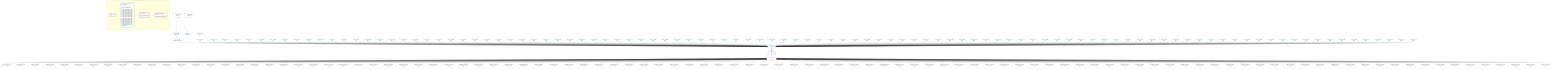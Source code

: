 %%{init: {'themeVariables': { 'fontSize': '12px'}}}%%
graph TD
    classDef path fill:#eee,stroke:#000,color:#000
    classDef plan fill:#fff,stroke-width:1px,color:#000
    classDef itemplan fill:#fff,stroke-width:2px,color:#000
    classDef unbatchedplan fill:#dff,stroke-width:1px,color:#000
    classDef sideeffectplan fill:#fcc,stroke-width:2px,color:#000
    classDef bucket fill:#f6f6f6,color:#000,stroke-width:2px,text-align:left


    %% plan dependencies
    Connection18{{"Connection[18∈0] ➊<br />ᐸ14ᐳ"}}:::plan
    Constant435{{"Constant[435∈0] ➊<br />ᐸ1ᐳ"}}:::plan
    Constant435 --> Connection18
    __Value2["__Value[2∈0] ➊<br />ᐸcontextᐳ"]:::plan
    __Value4["__Value[4∈0] ➊<br />ᐸrootValueᐳ"]:::plan
    PgSelect19[["PgSelect[19∈1] ➊<br />ᐸpostᐳ"]]:::plan
    Object17{{"Object[17∈1] ➊<br />ᐸ{pgSettings,withPgClient}ᐳ"}}:::plan
    Constant437{{"Constant[437∈1] ➊<br />ᐸ2ᐳ"}}:::plan
    Constant438{{"Constant[438∈1] ➊<br />ᐸ3ᐳ"}}:::plan
    Constant439{{"Constant[439∈1] ➊<br />ᐸ4ᐳ"}}:::plan
    Constant440{{"Constant[440∈1] ➊<br />ᐸ5ᐳ"}}:::plan
    Constant441{{"Constant[441∈1] ➊<br />ᐸ6ᐳ"}}:::plan
    Constant442{{"Constant[442∈1] ➊<br />ᐸ7ᐳ"}}:::plan
    Constant443{{"Constant[443∈1] ➊<br />ᐸ8ᐳ"}}:::plan
    Constant444{{"Constant[444∈1] ➊<br />ᐸ9ᐳ"}}:::plan
    Constant445{{"Constant[445∈1] ➊<br />ᐸ10ᐳ"}}:::plan
    Constant446{{"Constant[446∈1] ➊<br />ᐸ11ᐳ"}}:::plan
    Constant447{{"Constant[447∈1] ➊<br />ᐸ12ᐳ"}}:::plan
    Constant448{{"Constant[448∈1] ➊<br />ᐸ13ᐳ"}}:::plan
    Constant449{{"Constant[449∈1] ➊<br />ᐸ14ᐳ"}}:::plan
    Constant450{{"Constant[450∈1] ➊<br />ᐸ15ᐳ"}}:::plan
    Constant451{{"Constant[451∈1] ➊<br />ᐸ16ᐳ"}}:::plan
    Constant452{{"Constant[452∈1] ➊<br />ᐸ17ᐳ"}}:::plan
    Constant453{{"Constant[453∈1] ➊<br />ᐸ18ᐳ"}}:::plan
    Constant454{{"Constant[454∈1] ➊<br />ᐸ19ᐳ"}}:::plan
    Constant455{{"Constant[455∈1] ➊<br />ᐸ20ᐳ"}}:::plan
    Constant456{{"Constant[456∈1] ➊<br />ᐸ21ᐳ"}}:::plan
    Constant457{{"Constant[457∈1] ➊<br />ᐸ22ᐳ"}}:::plan
    Constant458{{"Constant[458∈1] ➊<br />ᐸ23ᐳ"}}:::plan
    Constant459{{"Constant[459∈1] ➊<br />ᐸ24ᐳ"}}:::plan
    Constant460{{"Constant[460∈1] ➊<br />ᐸ25ᐳ"}}:::plan
    Constant461{{"Constant[461∈1] ➊<br />ᐸ26ᐳ"}}:::plan
    Constant462{{"Constant[462∈1] ➊<br />ᐸ27ᐳ"}}:::plan
    Constant463{{"Constant[463∈1] ➊<br />ᐸ28ᐳ"}}:::plan
    Constant464{{"Constant[464∈1] ➊<br />ᐸ29ᐳ"}}:::plan
    Constant465{{"Constant[465∈1] ➊<br />ᐸ30ᐳ"}}:::plan
    Constant466{{"Constant[466∈1] ➊<br />ᐸ31ᐳ"}}:::plan
    Constant467{{"Constant[467∈1] ➊<br />ᐸ32ᐳ"}}:::plan
    Constant468{{"Constant[468∈1] ➊<br />ᐸ33ᐳ"}}:::plan
    Constant469{{"Constant[469∈1] ➊<br />ᐸ34ᐳ"}}:::plan
    Constant470{{"Constant[470∈1] ➊<br />ᐸ35ᐳ"}}:::plan
    Constant471{{"Constant[471∈1] ➊<br />ᐸ36ᐳ"}}:::plan
    Constant472{{"Constant[472∈1] ➊<br />ᐸ37ᐳ"}}:::plan
    Constant473{{"Constant[473∈1] ➊<br />ᐸ38ᐳ"}}:::plan
    Constant474{{"Constant[474∈1] ➊<br />ᐸ39ᐳ"}}:::plan
    Constant475{{"Constant[475∈1] ➊<br />ᐸ40ᐳ"}}:::plan
    Constant476{{"Constant[476∈1] ➊<br />ᐸ41ᐳ"}}:::plan
    Constant477{{"Constant[477∈1] ➊<br />ᐸ42ᐳ"}}:::plan
    Constant478{{"Constant[478∈1] ➊<br />ᐸ43ᐳ"}}:::plan
    Constant479{{"Constant[479∈1] ➊<br />ᐸ44ᐳ"}}:::plan
    Constant480{{"Constant[480∈1] ➊<br />ᐸ45ᐳ"}}:::plan
    Constant481{{"Constant[481∈1] ➊<br />ᐸ46ᐳ"}}:::plan
    Constant482{{"Constant[482∈1] ➊<br />ᐸ47ᐳ"}}:::plan
    Constant483{{"Constant[483∈1] ➊<br />ᐸ48ᐳ"}}:::plan
    Constant484{{"Constant[484∈1] ➊<br />ᐸ49ᐳ"}}:::plan
    Constant485{{"Constant[485∈1] ➊<br />ᐸ50ᐳ"}}:::plan
    Constant486{{"Constant[486∈1] ➊<br />ᐸ51ᐳ"}}:::plan
    Constant487{{"Constant[487∈1] ➊<br />ᐸ52ᐳ"}}:::plan
    Constant488{{"Constant[488∈1] ➊<br />ᐸ53ᐳ"}}:::plan
    Constant489{{"Constant[489∈1] ➊<br />ᐸ54ᐳ"}}:::plan
    Constant490{{"Constant[490∈1] ➊<br />ᐸ55ᐳ"}}:::plan
    Constant491{{"Constant[491∈1] ➊<br />ᐸ56ᐳ"}}:::plan
    Constant492{{"Constant[492∈1] ➊<br />ᐸ57ᐳ"}}:::plan
    Constant493{{"Constant[493∈1] ➊<br />ᐸ58ᐳ"}}:::plan
    Constant494{{"Constant[494∈1] ➊<br />ᐸ59ᐳ"}}:::plan
    Constant495{{"Constant[495∈1] ➊<br />ᐸ60ᐳ"}}:::plan
    Constant496{{"Constant[496∈1] ➊<br />ᐸ61ᐳ"}}:::plan
    Constant497{{"Constant[497∈1] ➊<br />ᐸ62ᐳ"}}:::plan
    Constant498{{"Constant[498∈1] ➊<br />ᐸ63ᐳ"}}:::plan
    Constant499{{"Constant[499∈1] ➊<br />ᐸ64ᐳ"}}:::plan
    Constant500{{"Constant[500∈1] ➊<br />ᐸ65ᐳ"}}:::plan
    Constant501{{"Constant[501∈1] ➊<br />ᐸ66ᐳ"}}:::plan
    Constant502{{"Constant[502∈1] ➊<br />ᐸ67ᐳ"}}:::plan
    Constant503{{"Constant[503∈1] ➊<br />ᐸ68ᐳ"}}:::plan
    Constant504{{"Constant[504∈1] ➊<br />ᐸ69ᐳ"}}:::plan
    Constant505{{"Constant[505∈1] ➊<br />ᐸ70ᐳ"}}:::plan
    Constant506{{"Constant[506∈1] ➊<br />ᐸ71ᐳ"}}:::plan
    Constant507{{"Constant[507∈1] ➊<br />ᐸ72ᐳ"}}:::plan
    Constant508{{"Constant[508∈1] ➊<br />ᐸ73ᐳ"}}:::plan
    Constant509{{"Constant[509∈1] ➊<br />ᐸ74ᐳ"}}:::plan
    Constant510{{"Constant[510∈1] ➊<br />ᐸ75ᐳ"}}:::plan
    Constant511{{"Constant[511∈1] ➊<br />ᐸ76ᐳ"}}:::plan
    Constant512{{"Constant[512∈1] ➊<br />ᐸ77ᐳ"}}:::plan
    Constant513{{"Constant[513∈1] ➊<br />ᐸ78ᐳ"}}:::plan
    Constant514{{"Constant[514∈1] ➊<br />ᐸ79ᐳ"}}:::plan
    Constant515{{"Constant[515∈1] ➊<br />ᐸ80ᐳ"}}:::plan
    Constant516{{"Constant[516∈1] ➊<br />ᐸ81ᐳ"}}:::plan
    Constant517{{"Constant[517∈1] ➊<br />ᐸ82ᐳ"}}:::plan
    Constant518{{"Constant[518∈1] ➊<br />ᐸ83ᐳ"}}:::plan
    Constant519{{"Constant[519∈1] ➊<br />ᐸ84ᐳ"}}:::plan
    Constant520{{"Constant[520∈1] ➊<br />ᐸ85ᐳ"}}:::plan
    Constant521{{"Constant[521∈1] ➊<br />ᐸ86ᐳ"}}:::plan
    Constant522{{"Constant[522∈1] ➊<br />ᐸ87ᐳ"}}:::plan
    Constant523{{"Constant[523∈1] ➊<br />ᐸ88ᐳ"}}:::plan
    Constant524{{"Constant[524∈1] ➊<br />ᐸ89ᐳ"}}:::plan
    Constant525{{"Constant[525∈1] ➊<br />ᐸ90ᐳ"}}:::plan
    Constant526{{"Constant[526∈1] ➊<br />ᐸ91ᐳ"}}:::plan
    Constant527{{"Constant[527∈1] ➊<br />ᐸ92ᐳ"}}:::plan
    Constant528{{"Constant[528∈1] ➊<br />ᐸ93ᐳ"}}:::plan
    Constant529{{"Constant[529∈1] ➊<br />ᐸ94ᐳ"}}:::plan
    Constant530{{"Constant[530∈1] ➊<br />ᐸ95ᐳ"}}:::plan
    Constant531{{"Constant[531∈1] ➊<br />ᐸ96ᐳ"}}:::plan
    Constant532{{"Constant[532∈1] ➊<br />ᐸ97ᐳ"}}:::plan
    Constant533{{"Constant[533∈1] ➊<br />ᐸ98ᐳ"}}:::plan
    Constant534{{"Constant[534∈1] ➊<br />ᐸ99ᐳ"}}:::plan
    Constant535{{"Constant[535∈1] ➊<br />ᐸ100ᐳ"}}:::plan
    Constant536{{"Constant[536∈1] ➊<br />ᐸ101ᐳ"}}:::plan
    Constant537{{"Constant[537∈1] ➊<br />ᐸ102ᐳ"}}:::plan
    Constant538{{"Constant[538∈1] ➊<br />ᐸ103ᐳ"}}:::plan
    Object17 & Connection18 & Constant435 & Constant437 & Constant438 & Constant439 & Constant440 & Constant441 & Constant442 & Constant443 & Constant444 & Constant445 & Constant446 & Constant447 & Constant448 & Constant449 & Constant450 & Constant451 & Constant452 & Constant453 & Constant454 & Constant455 & Constant456 & Constant457 & Constant458 & Constant459 & Constant460 & Constant461 & Constant462 & Constant463 & Constant464 & Constant465 & Constant466 & Constant467 & Constant468 & Constant469 & Constant470 & Constant471 & Constant472 & Constant473 & Constant474 & Constant475 & Constant476 & Constant477 & Constant478 & Constant479 & Constant480 & Constant481 & Constant482 & Constant483 & Constant484 & Constant485 & Constant486 & Constant487 & Constant488 & Constant489 & Constant490 & Constant491 & Constant492 & Constant493 & Constant494 & Constant495 & Constant496 & Constant497 & Constant498 & Constant499 & Constant500 & Constant501 & Constant502 & Constant503 & Constant504 & Constant505 & Constant506 & Constant507 & Constant508 & Constant509 & Constant510 & Constant511 & Constant512 & Constant513 & Constant514 & Constant515 & Constant516 & Constant517 & Constant518 & Constant519 & Constant520 & Constant521 & Constant522 & Constant523 & Constant524 & Constant525 & Constant526 & Constant527 & Constant528 & Constant529 & Constant530 & Constant531 & Constant532 & Constant533 & Constant534 & Constant535 & Constant536 & Constant537 & Constant538 --> PgSelect19
    Access15{{"Access[15∈1] ➊<br />ᐸ2.pgSettingsᐳ"}}:::plan
    Access16{{"Access[16∈1] ➊<br />ᐸ2.withPgClientᐳ"}}:::plan
    Access15 & Access16 --> Object17
    __Value2 --> Access15
    __Value2 --> Access16
    __Item20[/"__Item[20∈2]<br />ᐸ19ᐳ"\]:::itemplan
    PgSelect19 ==> __Item20
    PgSelectSingle21{{"PgSelectSingle[21∈2]<br />ᐸpostᐳ"}}:::plan
    __Item20 --> PgSelectSingle21
    PgClassExpression22{{"PgClassExpression[22∈3]<br />ᐸ__post__.”headline”ᐳ"}}:::plan
    PgSelectSingle21 --> PgClassExpression22
    PgClassExpression26{{"PgClassExpression[26∈3]<br />ᐸ”a”.”post_...lder! */<br />)ᐳ"}}:::plan
    PgSelectSingle21 --> PgClassExpression26
    PgClassExpression30{{"PgClassExpression[30∈3]<br />ᐸ”a”.”post_...lder! */<br />)ᐳ"}}:::plan
    PgSelectSingle21 --> PgClassExpression30
    PgClassExpression34{{"PgClassExpression[34∈3]<br />ᐸ”a”.”post_...lder! */<br />)ᐳ"}}:::plan
    PgSelectSingle21 --> PgClassExpression34
    PgClassExpression38{{"PgClassExpression[38∈3]<br />ᐸ”a”.”post_...lder! */<br />)ᐳ"}}:::plan
    PgSelectSingle21 --> PgClassExpression38
    PgClassExpression42{{"PgClassExpression[42∈3]<br />ᐸ”a”.”post_...lder! */<br />)ᐳ"}}:::plan
    PgSelectSingle21 --> PgClassExpression42
    PgClassExpression46{{"PgClassExpression[46∈3]<br />ᐸ”a”.”post_...lder! */<br />)ᐳ"}}:::plan
    PgSelectSingle21 --> PgClassExpression46
    PgClassExpression50{{"PgClassExpression[50∈3]<br />ᐸ”a”.”post_...lder! */<br />)ᐳ"}}:::plan
    PgSelectSingle21 --> PgClassExpression50
    PgClassExpression54{{"PgClassExpression[54∈3]<br />ᐸ”a”.”post_...lder! */<br />)ᐳ"}}:::plan
    PgSelectSingle21 --> PgClassExpression54
    PgClassExpression58{{"PgClassExpression[58∈3]<br />ᐸ”a”.”post_...lder! */<br />)ᐳ"}}:::plan
    PgSelectSingle21 --> PgClassExpression58
    PgClassExpression62{{"PgClassExpression[62∈3]<br />ᐸ”a”.”post_...lder! */<br />)ᐳ"}}:::plan
    PgSelectSingle21 --> PgClassExpression62
    PgClassExpression66{{"PgClassExpression[66∈3]<br />ᐸ”a”.”post_...lder! */<br />)ᐳ"}}:::plan
    PgSelectSingle21 --> PgClassExpression66
    PgClassExpression70{{"PgClassExpression[70∈3]<br />ᐸ”a”.”post_...lder! */<br />)ᐳ"}}:::plan
    PgSelectSingle21 --> PgClassExpression70
    PgClassExpression74{{"PgClassExpression[74∈3]<br />ᐸ”a”.”post_...lder! */<br />)ᐳ"}}:::plan
    PgSelectSingle21 --> PgClassExpression74
    PgClassExpression78{{"PgClassExpression[78∈3]<br />ᐸ”a”.”post_...lder! */<br />)ᐳ"}}:::plan
    PgSelectSingle21 --> PgClassExpression78
    PgClassExpression82{{"PgClassExpression[82∈3]<br />ᐸ”a”.”post_...lder! */<br />)ᐳ"}}:::plan
    PgSelectSingle21 --> PgClassExpression82
    PgClassExpression86{{"PgClassExpression[86∈3]<br />ᐸ”a”.”post_...lder! */<br />)ᐳ"}}:::plan
    PgSelectSingle21 --> PgClassExpression86
    PgClassExpression90{{"PgClassExpression[90∈3]<br />ᐸ”a”.”post_...lder! */<br />)ᐳ"}}:::plan
    PgSelectSingle21 --> PgClassExpression90
    PgClassExpression94{{"PgClassExpression[94∈3]<br />ᐸ”a”.”post_...lder! */<br />)ᐳ"}}:::plan
    PgSelectSingle21 --> PgClassExpression94
    PgClassExpression98{{"PgClassExpression[98∈3]<br />ᐸ”a”.”post_...lder! */<br />)ᐳ"}}:::plan
    PgSelectSingle21 --> PgClassExpression98
    PgClassExpression102{{"PgClassExpression[102∈3]<br />ᐸ”a”.”post_...lder! */<br />)ᐳ"}}:::plan
    PgSelectSingle21 --> PgClassExpression102
    PgClassExpression106{{"PgClassExpression[106∈3]<br />ᐸ”a”.”post_...lder! */<br />)ᐳ"}}:::plan
    PgSelectSingle21 --> PgClassExpression106
    PgClassExpression110{{"PgClassExpression[110∈3]<br />ᐸ”a”.”post_...lder! */<br />)ᐳ"}}:::plan
    PgSelectSingle21 --> PgClassExpression110
    PgClassExpression114{{"PgClassExpression[114∈3]<br />ᐸ”a”.”post_...lder! */<br />)ᐳ"}}:::plan
    PgSelectSingle21 --> PgClassExpression114
    PgClassExpression118{{"PgClassExpression[118∈3]<br />ᐸ”a”.”post_...lder! */<br />)ᐳ"}}:::plan
    PgSelectSingle21 --> PgClassExpression118
    PgClassExpression122{{"PgClassExpression[122∈3]<br />ᐸ”a”.”post_...lder! */<br />)ᐳ"}}:::plan
    PgSelectSingle21 --> PgClassExpression122
    PgClassExpression126{{"PgClassExpression[126∈3]<br />ᐸ”a”.”post_...lder! */<br />)ᐳ"}}:::plan
    PgSelectSingle21 --> PgClassExpression126
    PgClassExpression130{{"PgClassExpression[130∈3]<br />ᐸ”a”.”post_...lder! */<br />)ᐳ"}}:::plan
    PgSelectSingle21 --> PgClassExpression130
    PgClassExpression134{{"PgClassExpression[134∈3]<br />ᐸ”a”.”post_...lder! */<br />)ᐳ"}}:::plan
    PgSelectSingle21 --> PgClassExpression134
    PgClassExpression138{{"PgClassExpression[138∈3]<br />ᐸ”a”.”post_...lder! */<br />)ᐳ"}}:::plan
    PgSelectSingle21 --> PgClassExpression138
    PgClassExpression142{{"PgClassExpression[142∈3]<br />ᐸ”a”.”post_...lder! */<br />)ᐳ"}}:::plan
    PgSelectSingle21 --> PgClassExpression142
    PgClassExpression146{{"PgClassExpression[146∈3]<br />ᐸ”a”.”post_...lder! */<br />)ᐳ"}}:::plan
    PgSelectSingle21 --> PgClassExpression146
    PgClassExpression150{{"PgClassExpression[150∈3]<br />ᐸ”a”.”post_...lder! */<br />)ᐳ"}}:::plan
    PgSelectSingle21 --> PgClassExpression150
    PgClassExpression154{{"PgClassExpression[154∈3]<br />ᐸ”a”.”post_...lder! */<br />)ᐳ"}}:::plan
    PgSelectSingle21 --> PgClassExpression154
    PgClassExpression158{{"PgClassExpression[158∈3]<br />ᐸ”a”.”post_...lder! */<br />)ᐳ"}}:::plan
    PgSelectSingle21 --> PgClassExpression158
    PgClassExpression162{{"PgClassExpression[162∈3]<br />ᐸ”a”.”post_...lder! */<br />)ᐳ"}}:::plan
    PgSelectSingle21 --> PgClassExpression162
    PgClassExpression166{{"PgClassExpression[166∈3]<br />ᐸ”a”.”post_...lder! */<br />)ᐳ"}}:::plan
    PgSelectSingle21 --> PgClassExpression166
    PgClassExpression170{{"PgClassExpression[170∈3]<br />ᐸ”a”.”post_...lder! */<br />)ᐳ"}}:::plan
    PgSelectSingle21 --> PgClassExpression170
    PgClassExpression174{{"PgClassExpression[174∈3]<br />ᐸ”a”.”post_...lder! */<br />)ᐳ"}}:::plan
    PgSelectSingle21 --> PgClassExpression174
    PgClassExpression178{{"PgClassExpression[178∈3]<br />ᐸ”a”.”post_...lder! */<br />)ᐳ"}}:::plan
    PgSelectSingle21 --> PgClassExpression178
    PgClassExpression182{{"PgClassExpression[182∈3]<br />ᐸ”a”.”post_...lder! */<br />)ᐳ"}}:::plan
    PgSelectSingle21 --> PgClassExpression182
    PgClassExpression186{{"PgClassExpression[186∈3]<br />ᐸ”a”.”post_...lder! */<br />)ᐳ"}}:::plan
    PgSelectSingle21 --> PgClassExpression186
    PgClassExpression190{{"PgClassExpression[190∈3]<br />ᐸ”a”.”post_...lder! */<br />)ᐳ"}}:::plan
    PgSelectSingle21 --> PgClassExpression190
    PgClassExpression194{{"PgClassExpression[194∈3]<br />ᐸ”a”.”post_...lder! */<br />)ᐳ"}}:::plan
    PgSelectSingle21 --> PgClassExpression194
    PgClassExpression198{{"PgClassExpression[198∈3]<br />ᐸ”a”.”post_...lder! */<br />)ᐳ"}}:::plan
    PgSelectSingle21 --> PgClassExpression198
    PgClassExpression202{{"PgClassExpression[202∈3]<br />ᐸ”a”.”post_...lder! */<br />)ᐳ"}}:::plan
    PgSelectSingle21 --> PgClassExpression202
    PgClassExpression206{{"PgClassExpression[206∈3]<br />ᐸ”a”.”post_...lder! */<br />)ᐳ"}}:::plan
    PgSelectSingle21 --> PgClassExpression206
    PgClassExpression210{{"PgClassExpression[210∈3]<br />ᐸ”a”.”post_...lder! */<br />)ᐳ"}}:::plan
    PgSelectSingle21 --> PgClassExpression210
    PgClassExpression214{{"PgClassExpression[214∈3]<br />ᐸ”a”.”post_...lder! */<br />)ᐳ"}}:::plan
    PgSelectSingle21 --> PgClassExpression214
    PgClassExpression218{{"PgClassExpression[218∈3]<br />ᐸ”a”.”post_...lder! */<br />)ᐳ"}}:::plan
    PgSelectSingle21 --> PgClassExpression218
    PgClassExpression222{{"PgClassExpression[222∈3]<br />ᐸ”a”.”post_...lder! */<br />)ᐳ"}}:::plan
    PgSelectSingle21 --> PgClassExpression222
    PgClassExpression226{{"PgClassExpression[226∈3]<br />ᐸ”a”.”post_...lder! */<br />)ᐳ"}}:::plan
    PgSelectSingle21 --> PgClassExpression226
    PgClassExpression230{{"PgClassExpression[230∈3]<br />ᐸ”a”.”post_...lder! */<br />)ᐳ"}}:::plan
    PgSelectSingle21 --> PgClassExpression230
    PgClassExpression234{{"PgClassExpression[234∈3]<br />ᐸ”a”.”post_...lder! */<br />)ᐳ"}}:::plan
    PgSelectSingle21 --> PgClassExpression234
    PgClassExpression238{{"PgClassExpression[238∈3]<br />ᐸ”a”.”post_...lder! */<br />)ᐳ"}}:::plan
    PgSelectSingle21 --> PgClassExpression238
    PgClassExpression242{{"PgClassExpression[242∈3]<br />ᐸ”a”.”post_...lder! */<br />)ᐳ"}}:::plan
    PgSelectSingle21 --> PgClassExpression242
    PgClassExpression246{{"PgClassExpression[246∈3]<br />ᐸ”a”.”post_...lder! */<br />)ᐳ"}}:::plan
    PgSelectSingle21 --> PgClassExpression246
    PgClassExpression250{{"PgClassExpression[250∈3]<br />ᐸ”a”.”post_...lder! */<br />)ᐳ"}}:::plan
    PgSelectSingle21 --> PgClassExpression250
    PgClassExpression254{{"PgClassExpression[254∈3]<br />ᐸ”a”.”post_...lder! */<br />)ᐳ"}}:::plan
    PgSelectSingle21 --> PgClassExpression254
    PgClassExpression258{{"PgClassExpression[258∈3]<br />ᐸ”a”.”post_...lder! */<br />)ᐳ"}}:::plan
    PgSelectSingle21 --> PgClassExpression258
    PgClassExpression262{{"PgClassExpression[262∈3]<br />ᐸ”a”.”post_...lder! */<br />)ᐳ"}}:::plan
    PgSelectSingle21 --> PgClassExpression262
    PgClassExpression266{{"PgClassExpression[266∈3]<br />ᐸ”a”.”post_...lder! */<br />)ᐳ"}}:::plan
    PgSelectSingle21 --> PgClassExpression266
    PgClassExpression270{{"PgClassExpression[270∈3]<br />ᐸ”a”.”post_...lder! */<br />)ᐳ"}}:::plan
    PgSelectSingle21 --> PgClassExpression270
    PgClassExpression274{{"PgClassExpression[274∈3]<br />ᐸ”a”.”post_...lder! */<br />)ᐳ"}}:::plan
    PgSelectSingle21 --> PgClassExpression274
    PgClassExpression278{{"PgClassExpression[278∈3]<br />ᐸ”a”.”post_...lder! */<br />)ᐳ"}}:::plan
    PgSelectSingle21 --> PgClassExpression278
    PgClassExpression282{{"PgClassExpression[282∈3]<br />ᐸ”a”.”post_...lder! */<br />)ᐳ"}}:::plan
    PgSelectSingle21 --> PgClassExpression282
    PgClassExpression286{{"PgClassExpression[286∈3]<br />ᐸ”a”.”post_...lder! */<br />)ᐳ"}}:::plan
    PgSelectSingle21 --> PgClassExpression286
    PgClassExpression290{{"PgClassExpression[290∈3]<br />ᐸ”a”.”post_...lder! */<br />)ᐳ"}}:::plan
    PgSelectSingle21 --> PgClassExpression290
    PgClassExpression294{{"PgClassExpression[294∈3]<br />ᐸ”a”.”post_...lder! */<br />)ᐳ"}}:::plan
    PgSelectSingle21 --> PgClassExpression294
    PgClassExpression298{{"PgClassExpression[298∈3]<br />ᐸ”a”.”post_...lder! */<br />)ᐳ"}}:::plan
    PgSelectSingle21 --> PgClassExpression298
    PgClassExpression302{{"PgClassExpression[302∈3]<br />ᐸ”a”.”post_...lder! */<br />)ᐳ"}}:::plan
    PgSelectSingle21 --> PgClassExpression302
    PgClassExpression306{{"PgClassExpression[306∈3]<br />ᐸ”a”.”post_...lder! */<br />)ᐳ"}}:::plan
    PgSelectSingle21 --> PgClassExpression306
    PgClassExpression310{{"PgClassExpression[310∈3]<br />ᐸ”a”.”post_...lder! */<br />)ᐳ"}}:::plan
    PgSelectSingle21 --> PgClassExpression310
    PgClassExpression314{{"PgClassExpression[314∈3]<br />ᐸ”a”.”post_...lder! */<br />)ᐳ"}}:::plan
    PgSelectSingle21 --> PgClassExpression314
    PgClassExpression318{{"PgClassExpression[318∈3]<br />ᐸ”a”.”post_...lder! */<br />)ᐳ"}}:::plan
    PgSelectSingle21 --> PgClassExpression318
    PgClassExpression322{{"PgClassExpression[322∈3]<br />ᐸ”a”.”post_...lder! */<br />)ᐳ"}}:::plan
    PgSelectSingle21 --> PgClassExpression322
    PgClassExpression326{{"PgClassExpression[326∈3]<br />ᐸ”a”.”post_...lder! */<br />)ᐳ"}}:::plan
    PgSelectSingle21 --> PgClassExpression326
    PgClassExpression330{{"PgClassExpression[330∈3]<br />ᐸ”a”.”post_...lder! */<br />)ᐳ"}}:::plan
    PgSelectSingle21 --> PgClassExpression330
    PgClassExpression334{{"PgClassExpression[334∈3]<br />ᐸ”a”.”post_...lder! */<br />)ᐳ"}}:::plan
    PgSelectSingle21 --> PgClassExpression334
    PgClassExpression338{{"PgClassExpression[338∈3]<br />ᐸ”a”.”post_...lder! */<br />)ᐳ"}}:::plan
    PgSelectSingle21 --> PgClassExpression338
    PgClassExpression342{{"PgClassExpression[342∈3]<br />ᐸ”a”.”post_...lder! */<br />)ᐳ"}}:::plan
    PgSelectSingle21 --> PgClassExpression342
    PgClassExpression346{{"PgClassExpression[346∈3]<br />ᐸ”a”.”post_...lder! */<br />)ᐳ"}}:::plan
    PgSelectSingle21 --> PgClassExpression346
    PgClassExpression350{{"PgClassExpression[350∈3]<br />ᐸ”a”.”post_...lder! */<br />)ᐳ"}}:::plan
    PgSelectSingle21 --> PgClassExpression350
    PgClassExpression354{{"PgClassExpression[354∈3]<br />ᐸ”a”.”post_...lder! */<br />)ᐳ"}}:::plan
    PgSelectSingle21 --> PgClassExpression354
    PgClassExpression358{{"PgClassExpression[358∈3]<br />ᐸ”a”.”post_...lder! */<br />)ᐳ"}}:::plan
    PgSelectSingle21 --> PgClassExpression358
    PgClassExpression362{{"PgClassExpression[362∈3]<br />ᐸ”a”.”post_...lder! */<br />)ᐳ"}}:::plan
    PgSelectSingle21 --> PgClassExpression362
    PgClassExpression366{{"PgClassExpression[366∈3]<br />ᐸ”a”.”post_...lder! */<br />)ᐳ"}}:::plan
    PgSelectSingle21 --> PgClassExpression366
    PgClassExpression370{{"PgClassExpression[370∈3]<br />ᐸ”a”.”post_...lder! */<br />)ᐳ"}}:::plan
    PgSelectSingle21 --> PgClassExpression370
    PgClassExpression374{{"PgClassExpression[374∈3]<br />ᐸ”a”.”post_...lder! */<br />)ᐳ"}}:::plan
    PgSelectSingle21 --> PgClassExpression374
    PgClassExpression378{{"PgClassExpression[378∈3]<br />ᐸ”a”.”post_...lder! */<br />)ᐳ"}}:::plan
    PgSelectSingle21 --> PgClassExpression378
    PgClassExpression382{{"PgClassExpression[382∈3]<br />ᐸ”a”.”post_...lder! */<br />)ᐳ"}}:::plan
    PgSelectSingle21 --> PgClassExpression382
    PgClassExpression386{{"PgClassExpression[386∈3]<br />ᐸ”a”.”post_...lder! */<br />)ᐳ"}}:::plan
    PgSelectSingle21 --> PgClassExpression386
    PgClassExpression390{{"PgClassExpression[390∈3]<br />ᐸ”a”.”post_...lder! */<br />)ᐳ"}}:::plan
    PgSelectSingle21 --> PgClassExpression390
    PgClassExpression394{{"PgClassExpression[394∈3]<br />ᐸ”a”.”post_...lder! */<br />)ᐳ"}}:::plan
    PgSelectSingle21 --> PgClassExpression394
    PgClassExpression398{{"PgClassExpression[398∈3]<br />ᐸ”a”.”post_...lder! */<br />)ᐳ"}}:::plan
    PgSelectSingle21 --> PgClassExpression398
    PgClassExpression402{{"PgClassExpression[402∈3]<br />ᐸ”a”.”post_...lder! */<br />)ᐳ"}}:::plan
    PgSelectSingle21 --> PgClassExpression402
    PgClassExpression406{{"PgClassExpression[406∈3]<br />ᐸ”a”.”post_...lder! */<br />)ᐳ"}}:::plan
    PgSelectSingle21 --> PgClassExpression406
    PgClassExpression410{{"PgClassExpression[410∈3]<br />ᐸ”a”.”post_...lder! */<br />)ᐳ"}}:::plan
    PgSelectSingle21 --> PgClassExpression410
    PgClassExpression414{{"PgClassExpression[414∈3]<br />ᐸ”a”.”post_...lder! */<br />)ᐳ"}}:::plan
    PgSelectSingle21 --> PgClassExpression414
    PgClassExpression418{{"PgClassExpression[418∈3]<br />ᐸ”a”.”post_...lder! */<br />)ᐳ"}}:::plan
    PgSelectSingle21 --> PgClassExpression418
    PgClassExpression422{{"PgClassExpression[422∈3]<br />ᐸ”a”.”post_...lder! */<br />)ᐳ"}}:::plan
    PgSelectSingle21 --> PgClassExpression422
    PgClassExpression426{{"PgClassExpression[426∈3]<br />ᐸ”a”.”post_...lder! */<br />)ᐳ"}}:::plan
    PgSelectSingle21 --> PgClassExpression426
    PgClassExpression430{{"PgClassExpression[430∈3]<br />ᐸ”a”.”post_...lder! */<br />)ᐳ"}}:::plan
    PgSelectSingle21 --> PgClassExpression430
    PgClassExpression434{{"PgClassExpression[434∈3]<br />ᐸ”a”.”post_...lder! */<br />)ᐳ"}}:::plan
    PgSelectSingle21 --> PgClassExpression434

    %% define steps

    subgraph "Buckets for queries/v4/json-overflow"
    Bucket0("Bucket 0 (root)"):::bucket
    classDef bucket0 stroke:#696969
    class Bucket0,__Value2,__Value4,Connection18,Constant435 bucket0
    Bucket1("Bucket 1 (nullableBoundary)<br />Deps: 2, 18, 435<br /><br />ROOT Connectionᐸ14ᐳ[18]<br />1: <br />ᐳ: 15, 16, 437, 438, 439, 440, 441, 442, 443, 444, 445, 446, 447, 448, 449, 450, 451, 452, 453, 454, 455, 456, 457, 458, 459, 460, 461, 462, 463, 464, 465, 466, 467, 468, 469, 470, 471, 472, 473, 474, 475, 476, 477, 478, 479, 480, 481, 482, 483, 484, 485, 486, 487, 488, 489, 490, 491, 492, 493, 494, 495, 496, 497, 498, 499, 500, 501, 502, 503, 504, 505, 506, 507, 508, 509, 510, 511, 512, 513, 514, 515, 516, 517, 518, 519, 520, 521, 522, 523, 524, 525, 526, 527, 528, 529, 530, 531, 532, 533, 534, 535, 536, 537, 538, 17<br />2: PgSelect[19]"):::bucket
    classDef bucket1 stroke:#00bfff
    class Bucket1,Access15,Access16,Object17,PgSelect19,Constant437,Constant438,Constant439,Constant440,Constant441,Constant442,Constant443,Constant444,Constant445,Constant446,Constant447,Constant448,Constant449,Constant450,Constant451,Constant452,Constant453,Constant454,Constant455,Constant456,Constant457,Constant458,Constant459,Constant460,Constant461,Constant462,Constant463,Constant464,Constant465,Constant466,Constant467,Constant468,Constant469,Constant470,Constant471,Constant472,Constant473,Constant474,Constant475,Constant476,Constant477,Constant478,Constant479,Constant480,Constant481,Constant482,Constant483,Constant484,Constant485,Constant486,Constant487,Constant488,Constant489,Constant490,Constant491,Constant492,Constant493,Constant494,Constant495,Constant496,Constant497,Constant498,Constant499,Constant500,Constant501,Constant502,Constant503,Constant504,Constant505,Constant506,Constant507,Constant508,Constant509,Constant510,Constant511,Constant512,Constant513,Constant514,Constant515,Constant516,Constant517,Constant518,Constant519,Constant520,Constant521,Constant522,Constant523,Constant524,Constant525,Constant526,Constant527,Constant528,Constant529,Constant530,Constant531,Constant532,Constant533,Constant534,Constant535,Constant536,Constant537,Constant538 bucket1
    Bucket2("Bucket 2 (listItem)<br /><br />ROOT __Item{2}ᐸ19ᐳ[20]"):::bucket
    classDef bucket2 stroke:#7f007f
    class Bucket2,__Item20,PgSelectSingle21 bucket2
    Bucket3("Bucket 3 (nullableBoundary)<br />Deps: 21<br /><br />ROOT PgSelectSingle{2}ᐸpostᐳ[21]"):::bucket
    classDef bucket3 stroke:#ffa500
    class Bucket3,PgClassExpression22,PgClassExpression26,PgClassExpression30,PgClassExpression34,PgClassExpression38,PgClassExpression42,PgClassExpression46,PgClassExpression50,PgClassExpression54,PgClassExpression58,PgClassExpression62,PgClassExpression66,PgClassExpression70,PgClassExpression74,PgClassExpression78,PgClassExpression82,PgClassExpression86,PgClassExpression90,PgClassExpression94,PgClassExpression98,PgClassExpression102,PgClassExpression106,PgClassExpression110,PgClassExpression114,PgClassExpression118,PgClassExpression122,PgClassExpression126,PgClassExpression130,PgClassExpression134,PgClassExpression138,PgClassExpression142,PgClassExpression146,PgClassExpression150,PgClassExpression154,PgClassExpression158,PgClassExpression162,PgClassExpression166,PgClassExpression170,PgClassExpression174,PgClassExpression178,PgClassExpression182,PgClassExpression186,PgClassExpression190,PgClassExpression194,PgClassExpression198,PgClassExpression202,PgClassExpression206,PgClassExpression210,PgClassExpression214,PgClassExpression218,PgClassExpression222,PgClassExpression226,PgClassExpression230,PgClassExpression234,PgClassExpression238,PgClassExpression242,PgClassExpression246,PgClassExpression250,PgClassExpression254,PgClassExpression258,PgClassExpression262,PgClassExpression266,PgClassExpression270,PgClassExpression274,PgClassExpression278,PgClassExpression282,PgClassExpression286,PgClassExpression290,PgClassExpression294,PgClassExpression298,PgClassExpression302,PgClassExpression306,PgClassExpression310,PgClassExpression314,PgClassExpression318,PgClassExpression322,PgClassExpression326,PgClassExpression330,PgClassExpression334,PgClassExpression338,PgClassExpression342,PgClassExpression346,PgClassExpression350,PgClassExpression354,PgClassExpression358,PgClassExpression362,PgClassExpression366,PgClassExpression370,PgClassExpression374,PgClassExpression378,PgClassExpression382,PgClassExpression386,PgClassExpression390,PgClassExpression394,PgClassExpression398,PgClassExpression402,PgClassExpression406,PgClassExpression410,PgClassExpression414,PgClassExpression418,PgClassExpression422,PgClassExpression426,PgClassExpression430,PgClassExpression434 bucket3
    Bucket0 --> Bucket1
    Bucket1 --> Bucket2
    Bucket2 --> Bucket3
    end